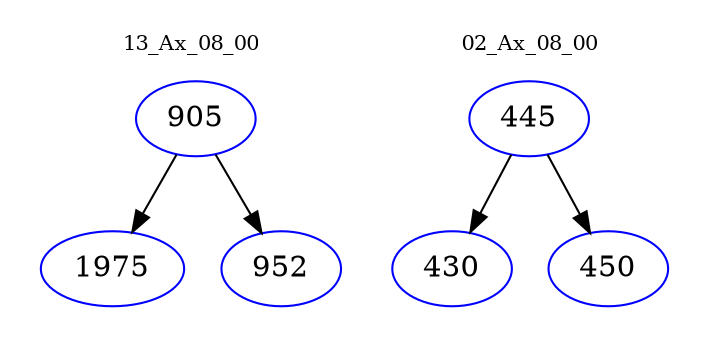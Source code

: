 digraph{
subgraph cluster_0 {
color = white
label = "13_Ax_08_00";
fontsize=10;
T0_905 [label="905", color="blue"]
T0_905 -> T0_1975 [color="black"]
T0_1975 [label="1975", color="blue"]
T0_905 -> T0_952 [color="black"]
T0_952 [label="952", color="blue"]
}
subgraph cluster_1 {
color = white
label = "02_Ax_08_00";
fontsize=10;
T1_445 [label="445", color="blue"]
T1_445 -> T1_430 [color="black"]
T1_430 [label="430", color="blue"]
T1_445 -> T1_450 [color="black"]
T1_450 [label="450", color="blue"]
}
}
